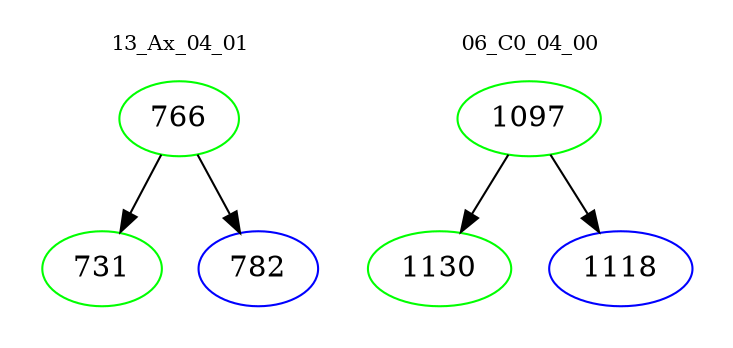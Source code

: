 digraph{
subgraph cluster_0 {
color = white
label = "13_Ax_04_01";
fontsize=10;
T0_766 [label="766", color="green"]
T0_766 -> T0_731 [color="black"]
T0_731 [label="731", color="green"]
T0_766 -> T0_782 [color="black"]
T0_782 [label="782", color="blue"]
}
subgraph cluster_1 {
color = white
label = "06_C0_04_00";
fontsize=10;
T1_1097 [label="1097", color="green"]
T1_1097 -> T1_1130 [color="black"]
T1_1130 [label="1130", color="green"]
T1_1097 -> T1_1118 [color="black"]
T1_1118 [label="1118", color="blue"]
}
}
